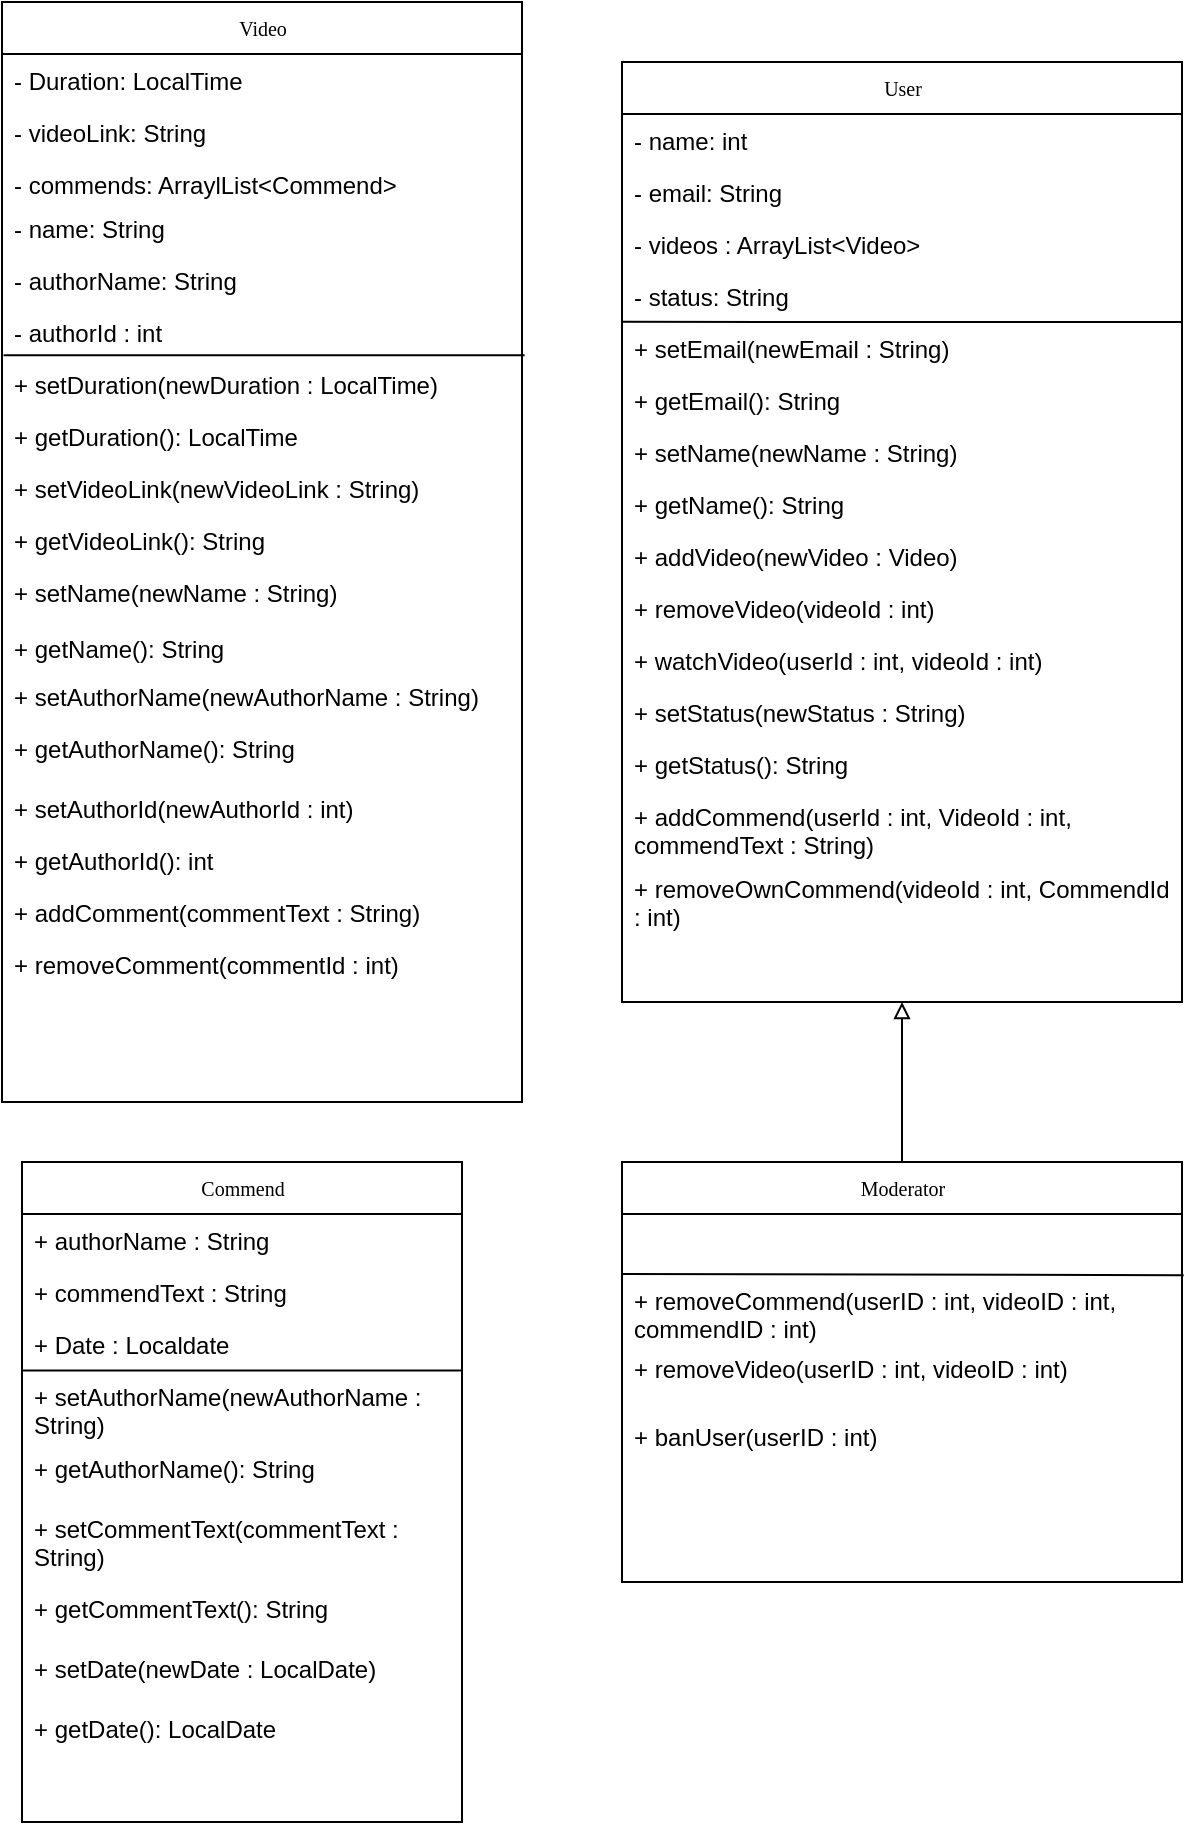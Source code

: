 <mxfile version="21.0.6" type="device"><diagram name="Page-1" id="c4acf3e9-155e-7222-9cf6-157b1a14988f"><mxGraphModel dx="1750" dy="915" grid="1" gridSize="10" guides="1" tooltips="1" connect="1" arrows="1" fold="1" page="1" pageScale="1" pageWidth="850" pageHeight="1100" background="none" math="0" shadow="0"><root><mxCell id="0"/><mxCell id="1" parent="0"/><mxCell id="17acba5748e5396b-20" value="Video" style="swimlane;html=1;fontStyle=0;childLayout=stackLayout;horizontal=1;startSize=26;fillColor=none;horizontalStack=0;resizeParent=1;resizeLast=0;collapsible=1;marginBottom=0;swimlaneFillColor=#ffffff;rounded=0;shadow=0;comic=0;labelBackgroundColor=none;strokeWidth=1;fontFamily=Verdana;fontSize=10;align=center;" parent="1" vertex="1"><mxGeometry x="110" y="10" width="260" height="550" as="geometry"/></mxCell><mxCell id="17acba5748e5396b-21" value="- Duration: LocalTime" style="text;html=1;strokeColor=none;fillColor=none;align=left;verticalAlign=top;spacingLeft=4;spacingRight=4;whiteSpace=wrap;overflow=hidden;rotatable=0;points=[[0,0.5],[1,0.5]];portConstraint=eastwest;" parent="17acba5748e5396b-20" vertex="1"><mxGeometry y="26" width="260" height="26" as="geometry"/></mxCell><mxCell id="17acba5748e5396b-24" value="- videoLink: String" style="text;html=1;strokeColor=none;fillColor=none;align=left;verticalAlign=top;spacingLeft=4;spacingRight=4;whiteSpace=wrap;overflow=hidden;rotatable=0;points=[[0,0.5],[1,0.5]];portConstraint=eastwest;" parent="17acba5748e5396b-20" vertex="1"><mxGeometry y="52" width="260" height="26" as="geometry"/></mxCell><mxCell id="17acba5748e5396b-26" value="- commends: ArraylList&amp;lt;Commend&amp;gt;" style="text;html=1;strokeColor=none;fillColor=none;align=left;verticalAlign=top;spacingLeft=4;spacingRight=4;whiteSpace=wrap;overflow=hidden;rotatable=0;points=[[0,0.5],[1,0.5]];portConstraint=eastwest;" parent="17acba5748e5396b-20" vertex="1"><mxGeometry y="78" width="260" height="22" as="geometry"/></mxCell><mxCell id="WSX9AztswkARkySJ5FdI-40" value="- name: String" style="text;html=1;strokeColor=none;fillColor=none;align=left;verticalAlign=top;spacingLeft=4;spacingRight=4;whiteSpace=wrap;overflow=hidden;rotatable=0;points=[[0,0.5],[1,0.5]];portConstraint=eastwest;" vertex="1" parent="17acba5748e5396b-20"><mxGeometry y="100" width="260" height="26" as="geometry"/></mxCell><mxCell id="WSX9AztswkARkySJ5FdI-41" value="- authorName: String" style="text;html=1;strokeColor=none;fillColor=none;align=left;verticalAlign=top;spacingLeft=4;spacingRight=4;whiteSpace=wrap;overflow=hidden;rotatable=0;points=[[0,0.5],[1,0.5]];portConstraint=eastwest;" vertex="1" parent="17acba5748e5396b-20"><mxGeometry y="126" width="260" height="26" as="geometry"/></mxCell><mxCell id="WSX9AztswkARkySJ5FdI-42" value="- authorId : int&amp;nbsp;" style="text;html=1;strokeColor=none;fillColor=none;align=left;verticalAlign=top;spacingLeft=4;spacingRight=4;whiteSpace=wrap;overflow=hidden;rotatable=0;points=[[0,0.5],[1,0.5]];portConstraint=eastwest;" vertex="1" parent="17acba5748e5396b-20"><mxGeometry y="152" width="260" height="26" as="geometry"/></mxCell><mxCell id="WSX9AztswkARkySJ5FdI-45" value="+ setDuration(newDuration : LocalTime)" style="text;html=1;strokeColor=none;fillColor=none;align=left;verticalAlign=top;spacingLeft=4;spacingRight=4;whiteSpace=wrap;overflow=hidden;rotatable=0;points=[[0,0.5],[1,0.5]];portConstraint=eastwest;" vertex="1" parent="17acba5748e5396b-20"><mxGeometry y="178" width="260" height="26" as="geometry"/></mxCell><mxCell id="WSX9AztswkARkySJ5FdI-49" value="+ getDuration(): LocalTime" style="text;html=1;strokeColor=none;fillColor=none;align=left;verticalAlign=top;spacingLeft=4;spacingRight=4;whiteSpace=wrap;overflow=hidden;rotatable=0;points=[[0,0.5],[1,0.5]];portConstraint=eastwest;" vertex="1" parent="17acba5748e5396b-20"><mxGeometry y="204" width="260" height="26" as="geometry"/></mxCell><mxCell id="WSX9AztswkARkySJ5FdI-48" value="+ setVideoLink(newVideoLink : String)" style="text;html=1;strokeColor=none;fillColor=none;align=left;verticalAlign=top;spacingLeft=4;spacingRight=4;whiteSpace=wrap;overflow=hidden;rotatable=0;points=[[0,0.5],[1,0.5]];portConstraint=eastwest;" vertex="1" parent="17acba5748e5396b-20"><mxGeometry y="230" width="260" height="26" as="geometry"/></mxCell><mxCell id="WSX9AztswkARkySJ5FdI-47" value="+ getVideoLink(): String" style="text;html=1;strokeColor=none;fillColor=none;align=left;verticalAlign=top;spacingLeft=4;spacingRight=4;whiteSpace=wrap;overflow=hidden;rotatable=0;points=[[0,0.5],[1,0.5]];portConstraint=eastwest;" vertex="1" parent="17acba5748e5396b-20"><mxGeometry y="256" width="260" height="26" as="geometry"/></mxCell><mxCell id="WSX9AztswkARkySJ5FdI-44" value="" style="endArrow=none;html=1;rounded=0;exitX=0.003;exitY=-0.054;exitDx=0;exitDy=0;entryX=1.005;entryY=-0.054;entryDx=0;entryDy=0;entryPerimeter=0;exitPerimeter=0;" edge="1" parent="17acba5748e5396b-20" source="WSX9AztswkARkySJ5FdI-45" target="WSX9AztswkARkySJ5FdI-45"><mxGeometry width="50" height="50" relative="1" as="geometry"><mxPoint x="430" y="320" as="sourcePoint"/><mxPoint x="480" y="270" as="targetPoint"/></mxGeometry></mxCell><mxCell id="WSX9AztswkARkySJ5FdI-50" value="+ setName(newName : String)" style="text;html=1;strokeColor=none;fillColor=none;align=left;verticalAlign=top;spacingLeft=4;spacingRight=4;whiteSpace=wrap;overflow=hidden;rotatable=0;points=[[0,0.5],[1,0.5]];portConstraint=eastwest;" vertex="1" parent="17acba5748e5396b-20"><mxGeometry y="282" width="260" height="28" as="geometry"/></mxCell><mxCell id="WSX9AztswkARkySJ5FdI-51" value="+ getName(): String" style="text;html=1;strokeColor=none;fillColor=none;align=left;verticalAlign=top;spacingLeft=4;spacingRight=4;whiteSpace=wrap;overflow=hidden;rotatable=0;points=[[0,0.5],[1,0.5]];portConstraint=eastwest;" vertex="1" parent="17acba5748e5396b-20"><mxGeometry y="310" width="260" height="24" as="geometry"/></mxCell><mxCell id="WSX9AztswkARkySJ5FdI-52" value="+ setAuthorName(newAuthorName : String)" style="text;html=1;strokeColor=none;fillColor=none;align=left;verticalAlign=top;spacingLeft=4;spacingRight=4;whiteSpace=wrap;overflow=hidden;rotatable=0;points=[[0,0.5],[1,0.5]];portConstraint=eastwest;" vertex="1" parent="17acba5748e5396b-20"><mxGeometry y="334" width="260" height="26" as="geometry"/></mxCell><mxCell id="WSX9AztswkARkySJ5FdI-53" value="+ getAuthorName(): String" style="text;html=1;strokeColor=none;fillColor=none;align=left;verticalAlign=top;spacingLeft=4;spacingRight=4;whiteSpace=wrap;overflow=hidden;rotatable=0;points=[[0,0.5],[1,0.5]];portConstraint=eastwest;" vertex="1" parent="17acba5748e5396b-20"><mxGeometry y="360" width="260" height="30" as="geometry"/></mxCell><mxCell id="WSX9AztswkARkySJ5FdI-54" value="+ setAuthorId(newAuthorId : int)" style="text;html=1;strokeColor=none;fillColor=none;align=left;verticalAlign=top;spacingLeft=4;spacingRight=4;whiteSpace=wrap;overflow=hidden;rotatable=0;points=[[0,0.5],[1,0.5]];portConstraint=eastwest;" vertex="1" parent="17acba5748e5396b-20"><mxGeometry y="390" width="260" height="26" as="geometry"/></mxCell><mxCell id="WSX9AztswkARkySJ5FdI-55" value="+ getAuthorId(): int" style="text;html=1;strokeColor=none;fillColor=none;align=left;verticalAlign=top;spacingLeft=4;spacingRight=4;whiteSpace=wrap;overflow=hidden;rotatable=0;points=[[0,0.5],[1,0.5]];portConstraint=eastwest;" vertex="1" parent="17acba5748e5396b-20"><mxGeometry y="416" width="260" height="26" as="geometry"/></mxCell><mxCell id="WSX9AztswkARkySJ5FdI-56" value="+ addComment(commentText : String)" style="text;html=1;strokeColor=none;fillColor=none;align=left;verticalAlign=top;spacingLeft=4;spacingRight=4;whiteSpace=wrap;overflow=hidden;rotatable=0;points=[[0,0.5],[1,0.5]];portConstraint=eastwest;" vertex="1" parent="17acba5748e5396b-20"><mxGeometry y="442" width="260" height="26" as="geometry"/></mxCell><mxCell id="WSX9AztswkARkySJ5FdI-57" value="+ removeComment(commentId : int)" style="text;html=1;strokeColor=none;fillColor=none;align=left;verticalAlign=top;spacingLeft=4;spacingRight=4;whiteSpace=wrap;overflow=hidden;rotatable=0;points=[[0,0.5],[1,0.5]];portConstraint=eastwest;" vertex="1" parent="17acba5748e5396b-20"><mxGeometry y="468" width="260" height="26" as="geometry"/></mxCell><mxCell id="WSX9AztswkARkySJ5FdI-9" value="" style="edgeStyle=orthogonalEdgeStyle;rounded=0;orthogonalLoop=1;jettySize=auto;html=1;endArrow=none;endFill=0;startArrow=block;startFill=0;" edge="1" parent="1" source="17acba5748e5396b-30" target="WSX9AztswkARkySJ5FdI-3"><mxGeometry relative="1" as="geometry"/></mxCell><mxCell id="17acba5748e5396b-30" value="User" style="swimlane;html=1;fontStyle=0;childLayout=stackLayout;horizontal=1;startSize=26;fillColor=none;horizontalStack=0;resizeParent=1;resizeLast=0;collapsible=1;marginBottom=0;swimlaneFillColor=#ffffff;rounded=0;shadow=0;comic=0;labelBackgroundColor=none;strokeWidth=1;fontFamily=Verdana;fontSize=10;align=center;" parent="1" vertex="1"><mxGeometry x="420" y="40" width="280" height="470" as="geometry"/></mxCell><mxCell id="17acba5748e5396b-31" value="- name: int" style="text;html=1;strokeColor=none;fillColor=none;align=left;verticalAlign=top;spacingLeft=4;spacingRight=4;whiteSpace=wrap;overflow=hidden;rotatable=0;points=[[0,0.5],[1,0.5]];portConstraint=eastwest;" parent="17acba5748e5396b-30" vertex="1"><mxGeometry y="26" width="280" height="26" as="geometry"/></mxCell><mxCell id="17acba5748e5396b-33" value="- email: String" style="text;html=1;strokeColor=none;fillColor=none;align=left;verticalAlign=top;spacingLeft=4;spacingRight=4;whiteSpace=wrap;overflow=hidden;rotatable=0;points=[[0,0.5],[1,0.5]];portConstraint=eastwest;" parent="17acba5748e5396b-30" vertex="1"><mxGeometry y="52" width="280" height="26" as="geometry"/></mxCell><mxCell id="WSX9AztswkARkySJ5FdI-1" value="- videos : ArrayList&amp;lt;Video&amp;gt;" style="text;html=1;strokeColor=none;fillColor=none;align=left;verticalAlign=top;spacingLeft=4;spacingRight=4;whiteSpace=wrap;overflow=hidden;rotatable=0;points=[[0,0.5],[1,0.5]];portConstraint=eastwest;" vertex="1" parent="17acba5748e5396b-30"><mxGeometry y="78" width="280" height="26" as="geometry"/></mxCell><mxCell id="WSX9AztswkARkySJ5FdI-2" value="- status: String" style="text;html=1;strokeColor=none;fillColor=none;align=left;verticalAlign=top;spacingLeft=4;spacingRight=4;whiteSpace=wrap;overflow=hidden;rotatable=0;points=[[0,0.5],[1,0.5]];portConstraint=eastwest;" vertex="1" parent="17acba5748e5396b-30"><mxGeometry y="104" width="280" height="26" as="geometry"/></mxCell><mxCell id="WSX9AztswkARkySJ5FdI-10" value="" style="endArrow=none;html=1;rounded=0;entryX=1;entryY=1.002;entryDx=0;entryDy=0;entryPerimeter=0;exitX=-0.001;exitY=-0.003;exitDx=0;exitDy=0;exitPerimeter=0;" edge="1" parent="17acba5748e5396b-30" source="WSX9AztswkARkySJ5FdI-11" target="WSX9AztswkARkySJ5FdI-2"><mxGeometry width="50" height="50" relative="1" as="geometry"><mxPoint y="158" as="sourcePoint"/><mxPoint x="190" y="270" as="targetPoint"/></mxGeometry></mxCell><mxCell id="WSX9AztswkARkySJ5FdI-11" value="+ setEmail(newEmail : String)" style="text;html=1;strokeColor=none;fillColor=none;align=left;verticalAlign=top;spacingLeft=4;spacingRight=4;whiteSpace=wrap;overflow=hidden;rotatable=0;points=[[0,0.5],[1,0.5]];portConstraint=eastwest;" vertex="1" parent="17acba5748e5396b-30"><mxGeometry y="130" width="280" height="26" as="geometry"/></mxCell><mxCell id="WSX9AztswkARkySJ5FdI-12" value="+ getEmail(): String" style="text;html=1;strokeColor=none;fillColor=none;align=left;verticalAlign=top;spacingLeft=4;spacingRight=4;whiteSpace=wrap;overflow=hidden;rotatable=0;points=[[0,0.5],[1,0.5]];portConstraint=eastwest;" vertex="1" parent="17acba5748e5396b-30"><mxGeometry y="156" width="280" height="26" as="geometry"/></mxCell><mxCell id="WSX9AztswkARkySJ5FdI-15" value="+ setName(newName : String)" style="text;html=1;strokeColor=none;fillColor=none;align=left;verticalAlign=top;spacingLeft=4;spacingRight=4;whiteSpace=wrap;overflow=hidden;rotatable=0;points=[[0,0.5],[1,0.5]];portConstraint=eastwest;" vertex="1" parent="17acba5748e5396b-30"><mxGeometry y="182" width="280" height="26" as="geometry"/></mxCell><mxCell id="WSX9AztswkARkySJ5FdI-14" value="+ getName(): String" style="text;html=1;strokeColor=none;fillColor=none;align=left;verticalAlign=top;spacingLeft=4;spacingRight=4;whiteSpace=wrap;overflow=hidden;rotatable=0;points=[[0,0.5],[1,0.5]];portConstraint=eastwest;" vertex="1" parent="17acba5748e5396b-30"><mxGeometry y="208" width="280" height="26" as="geometry"/></mxCell><mxCell id="WSX9AztswkARkySJ5FdI-24" value="+ addVideo(newVideo : Video)" style="text;html=1;strokeColor=none;fillColor=none;align=left;verticalAlign=top;spacingLeft=4;spacingRight=4;whiteSpace=wrap;overflow=hidden;rotatable=0;points=[[0,0.5],[1,0.5]];portConstraint=eastwest;" vertex="1" parent="17acba5748e5396b-30"><mxGeometry y="234" width="280" height="26" as="geometry"/></mxCell><mxCell id="WSX9AztswkARkySJ5FdI-25" value="+ removeVideo(videoId : int)" style="text;html=1;strokeColor=none;fillColor=none;align=left;verticalAlign=top;spacingLeft=4;spacingRight=4;whiteSpace=wrap;overflow=hidden;rotatable=0;points=[[0,0.5],[1,0.5]];portConstraint=eastwest;" vertex="1" parent="17acba5748e5396b-30"><mxGeometry y="260" width="280" height="26" as="geometry"/></mxCell><mxCell id="WSX9AztswkARkySJ5FdI-26" value="+ watchVideo(userId : int, videoId : int)" style="text;html=1;strokeColor=none;fillColor=none;align=left;verticalAlign=top;spacingLeft=4;spacingRight=4;whiteSpace=wrap;overflow=hidden;rotatable=0;points=[[0,0.5],[1,0.5]];portConstraint=eastwest;" vertex="1" parent="17acba5748e5396b-30"><mxGeometry y="286" width="280" height="26" as="geometry"/></mxCell><mxCell id="WSX9AztswkARkySJ5FdI-29" value="+ setStatus(newStatus : String)" style="text;html=1;strokeColor=none;fillColor=none;align=left;verticalAlign=top;spacingLeft=4;spacingRight=4;whiteSpace=wrap;overflow=hidden;rotatable=0;points=[[0,0.5],[1,0.5]];portConstraint=eastwest;" vertex="1" parent="17acba5748e5396b-30"><mxGeometry y="312" width="280" height="26" as="geometry"/></mxCell><mxCell id="WSX9AztswkARkySJ5FdI-28" value="+ getStatus(): String" style="text;html=1;strokeColor=none;fillColor=none;align=left;verticalAlign=top;spacingLeft=4;spacingRight=4;whiteSpace=wrap;overflow=hidden;rotatable=0;points=[[0,0.5],[1,0.5]];portConstraint=eastwest;" vertex="1" parent="17acba5748e5396b-30"><mxGeometry y="338" width="280" height="26" as="geometry"/></mxCell><mxCell id="WSX9AztswkARkySJ5FdI-30" value="+ addCommend(userId : int, VideoId : int, commendText : String)" style="text;html=1;strokeColor=none;fillColor=none;align=left;verticalAlign=top;spacingLeft=4;spacingRight=4;whiteSpace=wrap;overflow=hidden;rotatable=0;points=[[0,0.5],[1,0.5]];portConstraint=eastwest;" vertex="1" parent="17acba5748e5396b-30"><mxGeometry y="364" width="280" height="36" as="geometry"/></mxCell><mxCell id="WSX9AztswkARkySJ5FdI-31" value="+ removeOwnCommend(videoId : int, CommendId : int)" style="text;html=1;strokeColor=none;fillColor=none;align=left;verticalAlign=top;spacingLeft=4;spacingRight=4;whiteSpace=wrap;overflow=hidden;rotatable=0;points=[[0,0.5],[1,0.5]];portConstraint=eastwest;" vertex="1" parent="17acba5748e5396b-30"><mxGeometry y="400" width="280" height="40" as="geometry"/></mxCell><mxCell id="WSX9AztswkARkySJ5FdI-3" value="Moderator" style="swimlane;html=1;fontStyle=0;childLayout=stackLayout;horizontal=1;startSize=26;fillColor=none;horizontalStack=0;resizeParent=1;resizeLast=0;collapsible=1;marginBottom=0;swimlaneFillColor=#ffffff;rounded=0;shadow=0;comic=0;labelBackgroundColor=none;strokeWidth=1;fontFamily=Verdana;fontSize=10;align=center;" vertex="1" parent="1"><mxGeometry x="420" y="590" width="280" height="210" as="geometry"/></mxCell><mxCell id="WSX9AztswkARkySJ5FdI-19" value="&amp;nbsp;&lt;br&gt;" style="text;html=1;strokeColor=none;fillColor=none;align=left;verticalAlign=top;spacingLeft=4;spacingRight=4;whiteSpace=wrap;overflow=hidden;rotatable=0;points=[[0,0.5],[1,0.5]];portConstraint=eastwest;" vertex="1" parent="WSX9AztswkARkySJ5FdI-3"><mxGeometry y="26" width="280" height="30" as="geometry"/></mxCell><mxCell id="WSX9AztswkARkySJ5FdI-18" value="" style="endArrow=none;html=1;rounded=0;entryX=1.003;entryY=0.018;entryDx=0;entryDy=0;entryPerimeter=0;" edge="1" parent="WSX9AztswkARkySJ5FdI-3" target="WSX9AztswkARkySJ5FdI-20"><mxGeometry width="50" height="50" relative="1" as="geometry"><mxPoint y="56" as="sourcePoint"/><mxPoint x="160" y="56" as="targetPoint"/></mxGeometry></mxCell><mxCell id="WSX9AztswkARkySJ5FdI-20" value="+ removeCommend(userID : int, videoID : int, commendID : int)" style="text;html=1;strokeColor=none;fillColor=none;align=left;verticalAlign=top;spacingLeft=4;spacingRight=4;whiteSpace=wrap;overflow=hidden;rotatable=0;points=[[0,0.5],[1,0.5]];portConstraint=eastwest;" vertex="1" parent="WSX9AztswkARkySJ5FdI-3"><mxGeometry y="56" width="280" height="34" as="geometry"/></mxCell><mxCell id="WSX9AztswkARkySJ5FdI-21" value="+ removeVideo(userID : int, videoID : int)" style="text;html=1;strokeColor=none;fillColor=none;align=left;verticalAlign=top;spacingLeft=4;spacingRight=4;whiteSpace=wrap;overflow=hidden;rotatable=0;points=[[0,0.5],[1,0.5]];portConstraint=eastwest;" vertex="1" parent="WSX9AztswkARkySJ5FdI-3"><mxGeometry y="90" width="280" height="34" as="geometry"/></mxCell><mxCell id="WSX9AztswkARkySJ5FdI-22" value="+ banUser(userID : int)" style="text;html=1;strokeColor=none;fillColor=none;align=left;verticalAlign=top;spacingLeft=4;spacingRight=4;whiteSpace=wrap;overflow=hidden;rotatable=0;points=[[0,0.5],[1,0.5]];portConstraint=eastwest;" vertex="1" parent="WSX9AztswkARkySJ5FdI-3"><mxGeometry y="124" width="280" height="34" as="geometry"/></mxCell><mxCell id="WSX9AztswkARkySJ5FdI-32" value="Commend" style="swimlane;html=1;fontStyle=0;childLayout=stackLayout;horizontal=1;startSize=26;fillColor=none;horizontalStack=0;resizeParent=1;resizeLast=0;collapsible=1;marginBottom=0;swimlaneFillColor=#ffffff;rounded=0;shadow=0;comic=0;labelBackgroundColor=none;strokeWidth=1;fontFamily=Verdana;fontSize=10;align=center;" vertex="1" parent="1"><mxGeometry x="120" y="590" width="220" height="330" as="geometry"/></mxCell><mxCell id="WSX9AztswkARkySJ5FdI-33" value="+ authorName : String" style="text;html=1;strokeColor=none;fillColor=none;align=left;verticalAlign=top;spacingLeft=4;spacingRight=4;whiteSpace=wrap;overflow=hidden;rotatable=0;points=[[0,0.5],[1,0.5]];portConstraint=eastwest;" vertex="1" parent="WSX9AztswkARkySJ5FdI-32"><mxGeometry y="26" width="220" height="26" as="geometry"/></mxCell><mxCell id="WSX9AztswkARkySJ5FdI-34" value="+ commendText : String" style="text;html=1;strokeColor=none;fillColor=none;align=left;verticalAlign=top;spacingLeft=4;spacingRight=4;whiteSpace=wrap;overflow=hidden;rotatable=0;points=[[0,0.5],[1,0.5]];portConstraint=eastwest;" vertex="1" parent="WSX9AztswkARkySJ5FdI-32"><mxGeometry y="52" width="220" height="26" as="geometry"/></mxCell><mxCell id="WSX9AztswkARkySJ5FdI-35" value="+ Date : Localdate" style="text;html=1;strokeColor=none;fillColor=none;align=left;verticalAlign=top;spacingLeft=4;spacingRight=4;whiteSpace=wrap;overflow=hidden;rotatable=0;points=[[0,0.5],[1,0.5]];portConstraint=eastwest;" vertex="1" parent="WSX9AztswkARkySJ5FdI-32"><mxGeometry y="78" width="220" height="26" as="geometry"/></mxCell><mxCell id="WSX9AztswkARkySJ5FdI-58" value="" style="endArrow=none;html=1;rounded=0;exitX=0;exitY=1.008;exitDx=0;exitDy=0;exitPerimeter=0;entryX=1;entryY=1.008;entryDx=0;entryDy=0;entryPerimeter=0;" edge="1" parent="WSX9AztswkARkySJ5FdI-32" source="WSX9AztswkARkySJ5FdI-35" target="WSX9AztswkARkySJ5FdI-35"><mxGeometry width="50" height="50" relative="1" as="geometry"><mxPoint x="430" y="50" as="sourcePoint"/><mxPoint x="480" as="targetPoint"/></mxGeometry></mxCell><mxCell id="WSX9AztswkARkySJ5FdI-59" value="+ setAuthorName(newAuthorName : String)" style="text;html=1;strokeColor=none;fillColor=none;align=left;verticalAlign=top;spacingLeft=4;spacingRight=4;whiteSpace=wrap;overflow=hidden;rotatable=0;points=[[0,0.5],[1,0.5]];portConstraint=eastwest;" vertex="1" parent="WSX9AztswkARkySJ5FdI-32"><mxGeometry y="104" width="220" height="36" as="geometry"/></mxCell><mxCell id="WSX9AztswkARkySJ5FdI-60" value="+ getAuthorName(): String" style="text;html=1;strokeColor=none;fillColor=none;align=left;verticalAlign=top;spacingLeft=4;spacingRight=4;whiteSpace=wrap;overflow=hidden;rotatable=0;points=[[0,0.5],[1,0.5]];portConstraint=eastwest;" vertex="1" parent="WSX9AztswkARkySJ5FdI-32"><mxGeometry y="140" width="220" height="30" as="geometry"/></mxCell><mxCell id="WSX9AztswkARkySJ5FdI-61" value="+ setCommentText(commentText : String)" style="text;html=1;strokeColor=none;fillColor=none;align=left;verticalAlign=top;spacingLeft=4;spacingRight=4;whiteSpace=wrap;overflow=hidden;rotatable=0;points=[[0,0.5],[1,0.5]];portConstraint=eastwest;" vertex="1" parent="WSX9AztswkARkySJ5FdI-32"><mxGeometry y="170" width="220" height="40" as="geometry"/></mxCell><mxCell id="WSX9AztswkARkySJ5FdI-62" value="+ getCommentText(): String" style="text;html=1;strokeColor=none;fillColor=none;align=left;verticalAlign=top;spacingLeft=4;spacingRight=4;whiteSpace=wrap;overflow=hidden;rotatable=0;points=[[0,0.5],[1,0.5]];portConstraint=eastwest;" vertex="1" parent="WSX9AztswkARkySJ5FdI-32"><mxGeometry y="210" width="220" height="30" as="geometry"/></mxCell><mxCell id="WSX9AztswkARkySJ5FdI-63" value="+ setDate(newDate : LocalDate)" style="text;html=1;strokeColor=none;fillColor=none;align=left;verticalAlign=top;spacingLeft=4;spacingRight=4;whiteSpace=wrap;overflow=hidden;rotatable=0;points=[[0,0.5],[1,0.5]];portConstraint=eastwest;" vertex="1" parent="WSX9AztswkARkySJ5FdI-32"><mxGeometry y="240" width="220" height="30" as="geometry"/></mxCell><mxCell id="WSX9AztswkARkySJ5FdI-65" value="+ getDate(): LocalDate" style="text;html=1;strokeColor=none;fillColor=none;align=left;verticalAlign=top;spacingLeft=4;spacingRight=4;whiteSpace=wrap;overflow=hidden;rotatable=0;points=[[0,0.5],[1,0.5]];portConstraint=eastwest;" vertex="1" parent="WSX9AztswkARkySJ5FdI-32"><mxGeometry y="270" width="220" height="30" as="geometry"/></mxCell></root></mxGraphModel></diagram></mxfile>